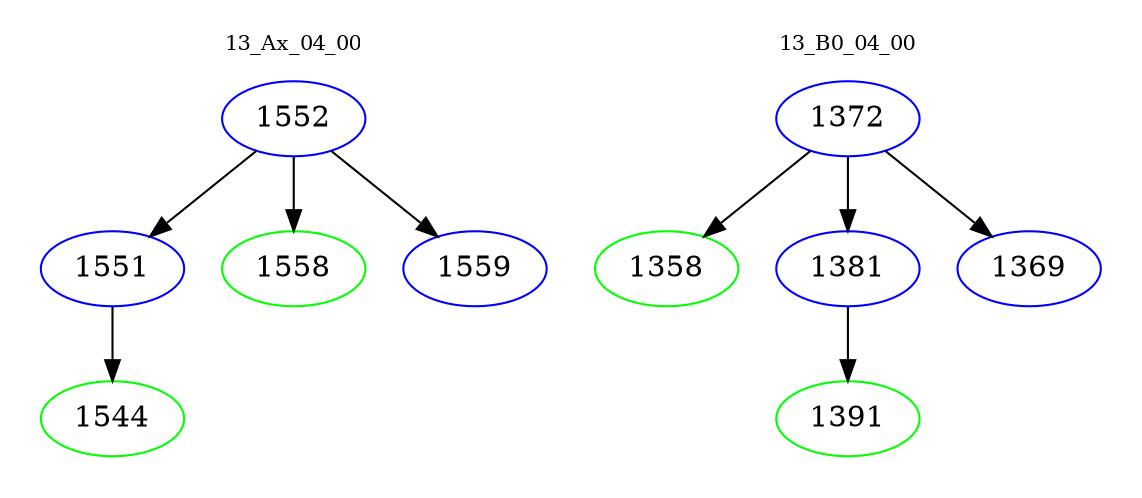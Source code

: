 digraph{
subgraph cluster_0 {
color = white
label = "13_Ax_04_00";
fontsize=10;
T0_1552 [label="1552", color="blue"]
T0_1552 -> T0_1551 [color="black"]
T0_1551 [label="1551", color="blue"]
T0_1551 -> T0_1544 [color="black"]
T0_1544 [label="1544", color="green"]
T0_1552 -> T0_1558 [color="black"]
T0_1558 [label="1558", color="green"]
T0_1552 -> T0_1559 [color="black"]
T0_1559 [label="1559", color="blue"]
}
subgraph cluster_1 {
color = white
label = "13_B0_04_00";
fontsize=10;
T1_1372 [label="1372", color="blue"]
T1_1372 -> T1_1358 [color="black"]
T1_1358 [label="1358", color="green"]
T1_1372 -> T1_1381 [color="black"]
T1_1381 [label="1381", color="blue"]
T1_1381 -> T1_1391 [color="black"]
T1_1391 [label="1391", color="green"]
T1_1372 -> T1_1369 [color="black"]
T1_1369 [label="1369", color="blue"]
}
}
